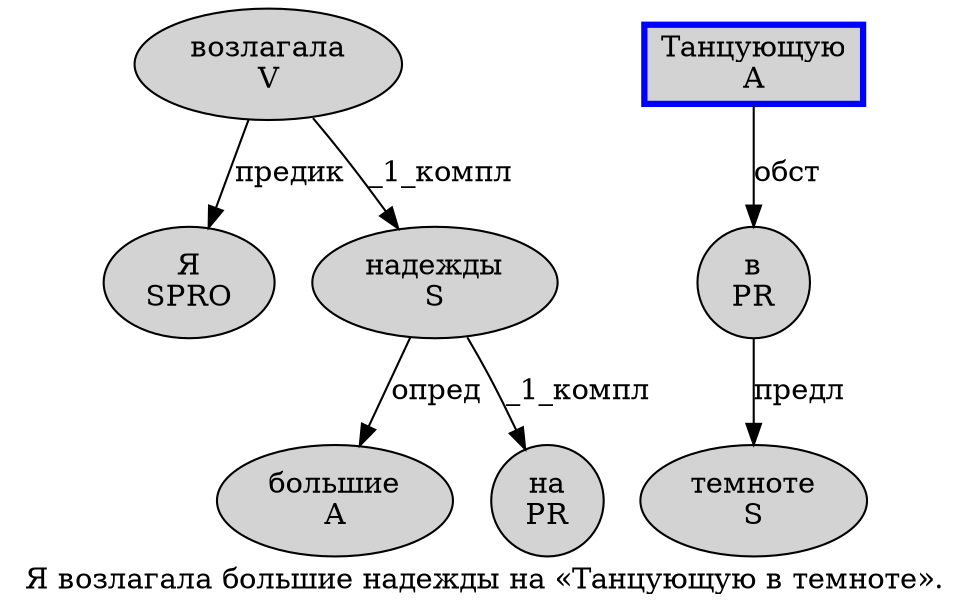 digraph SENTENCE_2258 {
	graph [label="Я возлагала большие надежды на «Танцующую в темноте»."]
	node [style=filled]
		0 [label="Я
SPRO" color="" fillcolor=lightgray penwidth=1 shape=ellipse]
		1 [label="возлагала
V" color="" fillcolor=lightgray penwidth=1 shape=ellipse]
		2 [label="большие
A" color="" fillcolor=lightgray penwidth=1 shape=ellipse]
		3 [label="надежды
S" color="" fillcolor=lightgray penwidth=1 shape=ellipse]
		4 [label="на
PR" color="" fillcolor=lightgray penwidth=1 shape=ellipse]
		6 [label="Танцующую
A" color=blue fillcolor=lightgray penwidth=3 shape=box]
		7 [label="в
PR" color="" fillcolor=lightgray penwidth=1 shape=ellipse]
		8 [label="темноте
S" color="" fillcolor=lightgray penwidth=1 shape=ellipse]
			7 -> 8 [label="предл"]
			1 -> 0 [label="предик"]
			1 -> 3 [label="_1_компл"]
			3 -> 2 [label="опред"]
			3 -> 4 [label="_1_компл"]
			6 -> 7 [label="обст"]
}